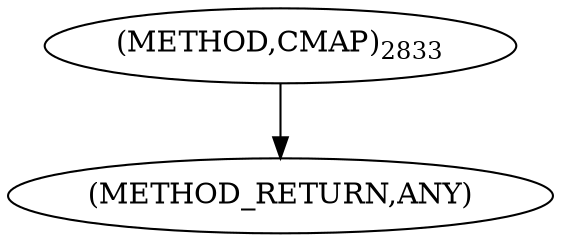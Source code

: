 digraph "CMAP" {  
"100706" [label = <(METHOD,CMAP)<SUB>2833</SUB>> ]
"100708" [label = <(METHOD_RETURN,ANY)> ]
  "100706" -> "100708" 
}
